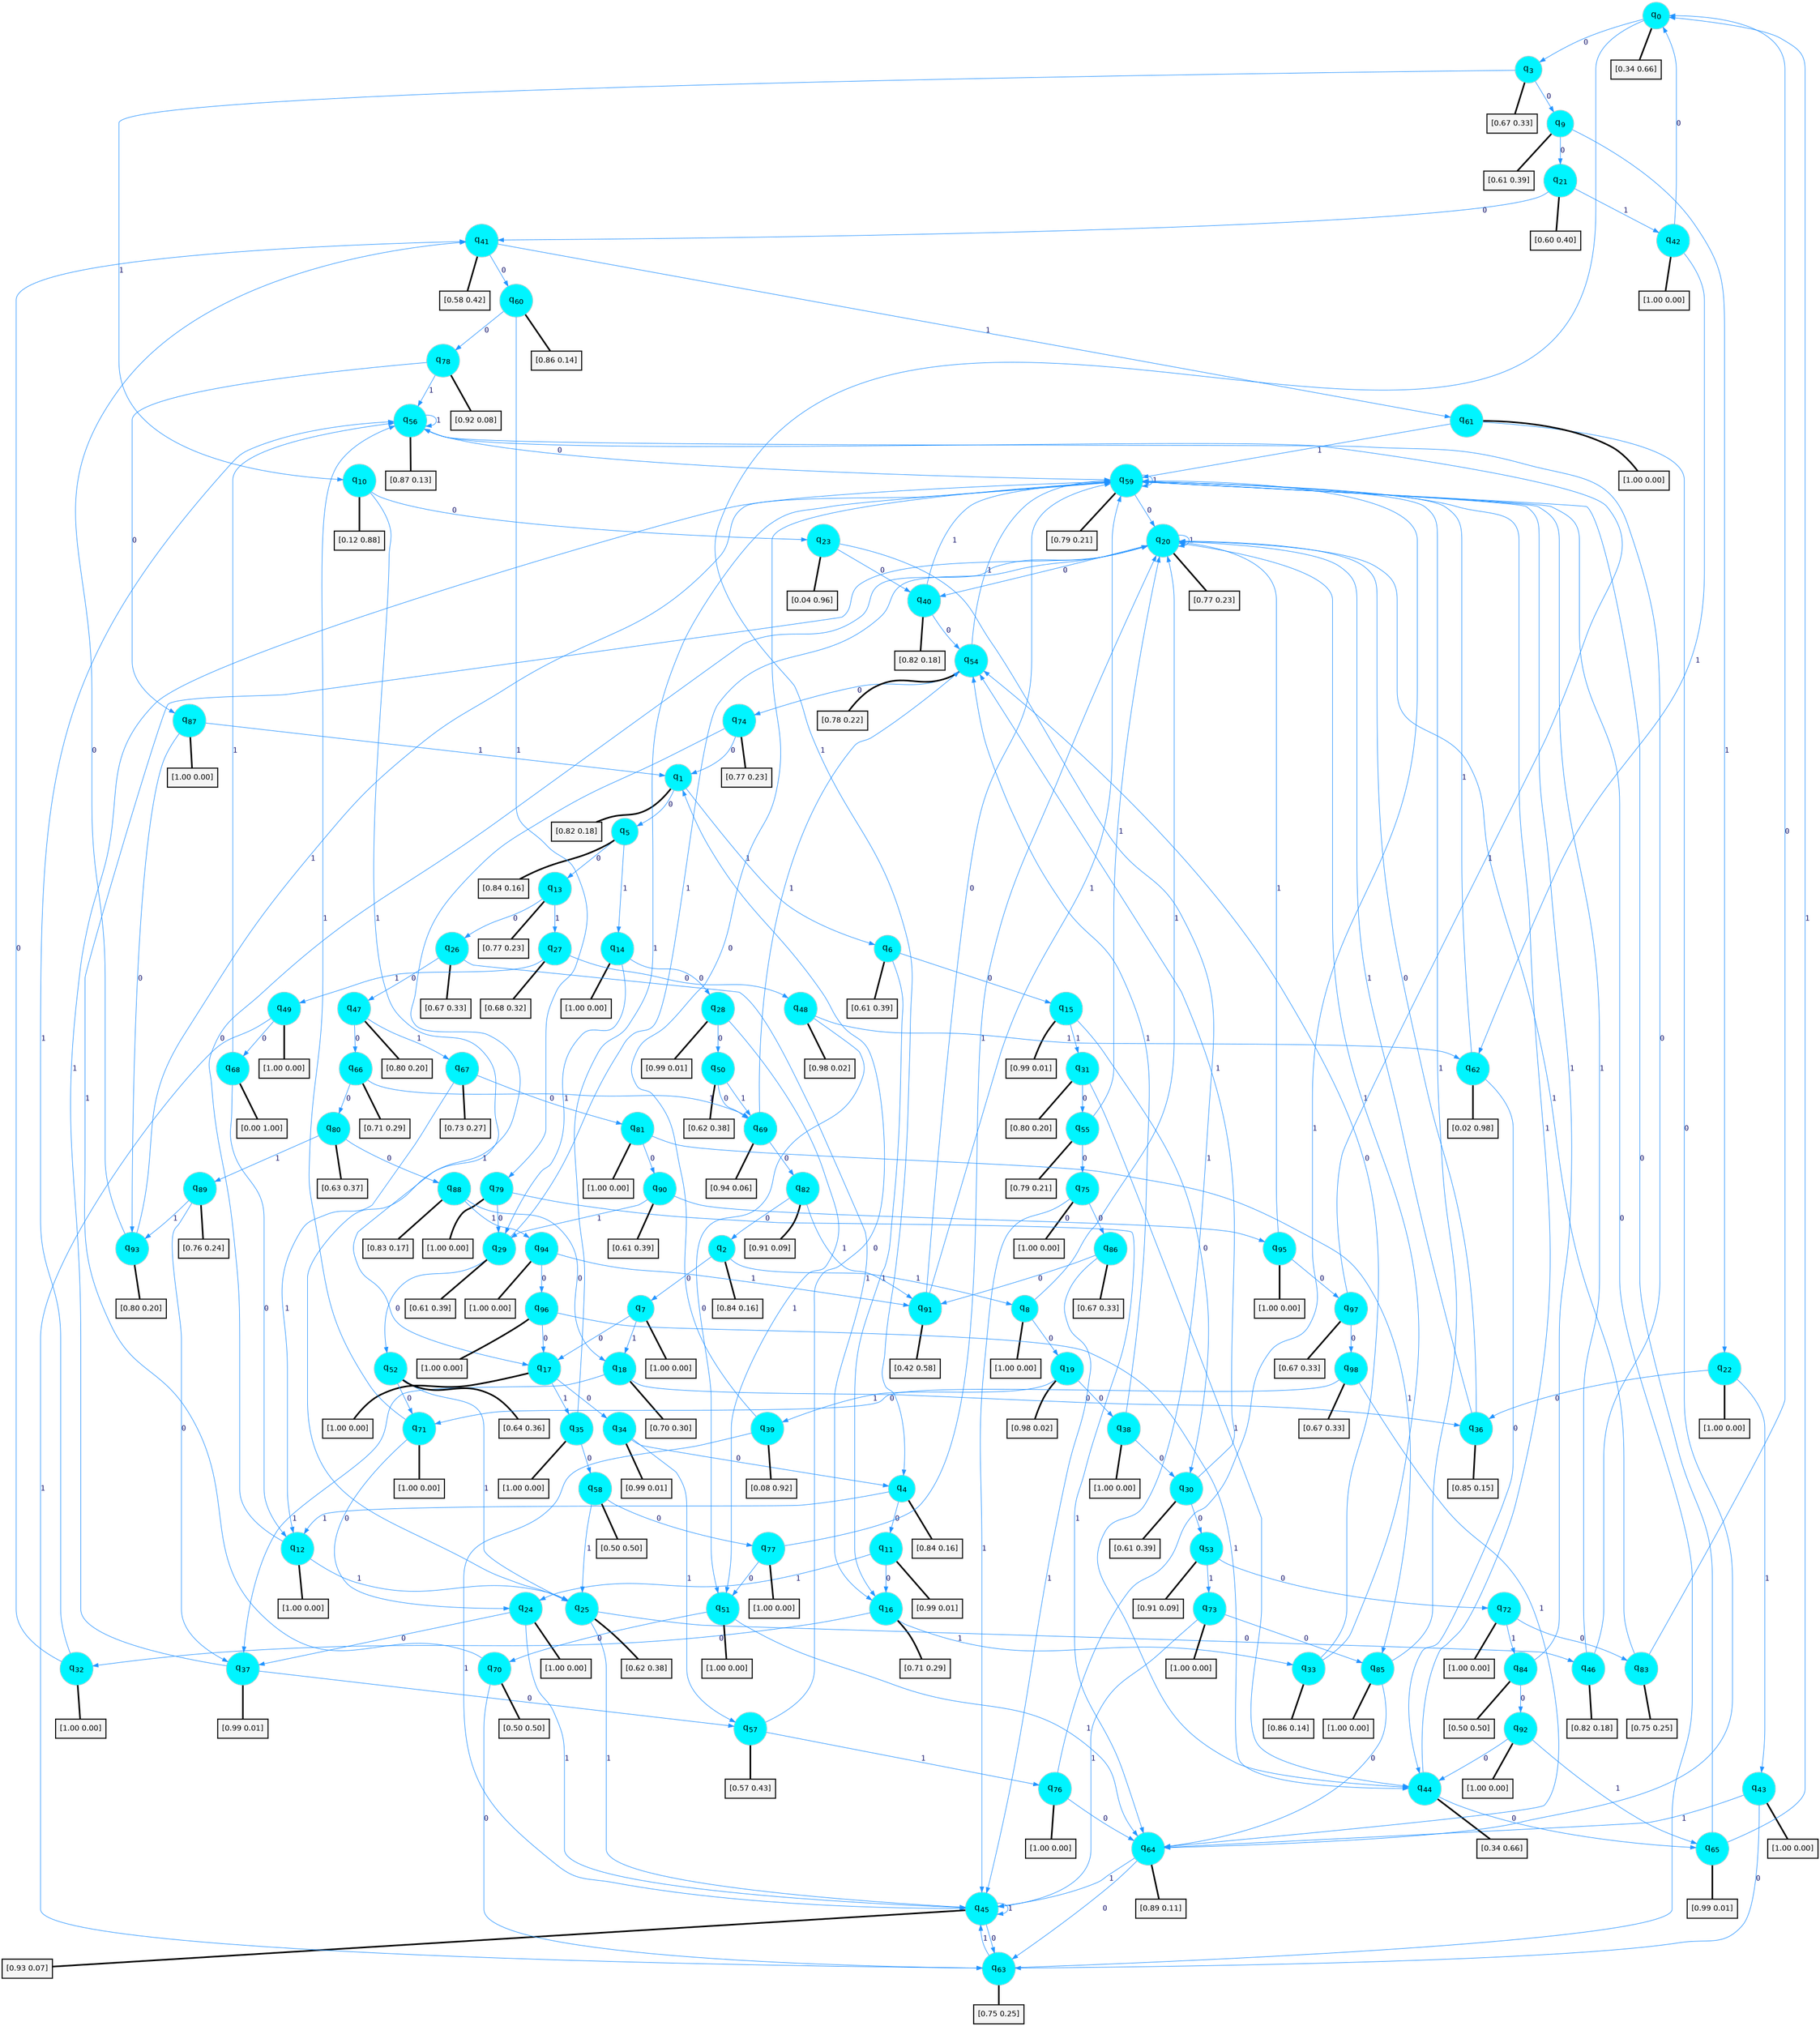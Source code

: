 digraph G {
graph [
bgcolor=transparent, dpi=300, rankdir=TD, size="40,25"];
node [
color=gray, fillcolor=turquoise1, fontcolor=black, fontname=Helvetica, fontsize=16, fontweight=bold, shape=circle, style=filled];
edge [
arrowsize=1, color=dodgerblue1, fontcolor=midnightblue, fontname=courier, fontweight=bold, penwidth=1, style=solid, weight=20];
0[label=<q<SUB>0</SUB>>];
1[label=<q<SUB>1</SUB>>];
2[label=<q<SUB>2</SUB>>];
3[label=<q<SUB>3</SUB>>];
4[label=<q<SUB>4</SUB>>];
5[label=<q<SUB>5</SUB>>];
6[label=<q<SUB>6</SUB>>];
7[label=<q<SUB>7</SUB>>];
8[label=<q<SUB>8</SUB>>];
9[label=<q<SUB>9</SUB>>];
10[label=<q<SUB>10</SUB>>];
11[label=<q<SUB>11</SUB>>];
12[label=<q<SUB>12</SUB>>];
13[label=<q<SUB>13</SUB>>];
14[label=<q<SUB>14</SUB>>];
15[label=<q<SUB>15</SUB>>];
16[label=<q<SUB>16</SUB>>];
17[label=<q<SUB>17</SUB>>];
18[label=<q<SUB>18</SUB>>];
19[label=<q<SUB>19</SUB>>];
20[label=<q<SUB>20</SUB>>];
21[label=<q<SUB>21</SUB>>];
22[label=<q<SUB>22</SUB>>];
23[label=<q<SUB>23</SUB>>];
24[label=<q<SUB>24</SUB>>];
25[label=<q<SUB>25</SUB>>];
26[label=<q<SUB>26</SUB>>];
27[label=<q<SUB>27</SUB>>];
28[label=<q<SUB>28</SUB>>];
29[label=<q<SUB>29</SUB>>];
30[label=<q<SUB>30</SUB>>];
31[label=<q<SUB>31</SUB>>];
32[label=<q<SUB>32</SUB>>];
33[label=<q<SUB>33</SUB>>];
34[label=<q<SUB>34</SUB>>];
35[label=<q<SUB>35</SUB>>];
36[label=<q<SUB>36</SUB>>];
37[label=<q<SUB>37</SUB>>];
38[label=<q<SUB>38</SUB>>];
39[label=<q<SUB>39</SUB>>];
40[label=<q<SUB>40</SUB>>];
41[label=<q<SUB>41</SUB>>];
42[label=<q<SUB>42</SUB>>];
43[label=<q<SUB>43</SUB>>];
44[label=<q<SUB>44</SUB>>];
45[label=<q<SUB>45</SUB>>];
46[label=<q<SUB>46</SUB>>];
47[label=<q<SUB>47</SUB>>];
48[label=<q<SUB>48</SUB>>];
49[label=<q<SUB>49</SUB>>];
50[label=<q<SUB>50</SUB>>];
51[label=<q<SUB>51</SUB>>];
52[label=<q<SUB>52</SUB>>];
53[label=<q<SUB>53</SUB>>];
54[label=<q<SUB>54</SUB>>];
55[label=<q<SUB>55</SUB>>];
56[label=<q<SUB>56</SUB>>];
57[label=<q<SUB>57</SUB>>];
58[label=<q<SUB>58</SUB>>];
59[label=<q<SUB>59</SUB>>];
60[label=<q<SUB>60</SUB>>];
61[label=<q<SUB>61</SUB>>];
62[label=<q<SUB>62</SUB>>];
63[label=<q<SUB>63</SUB>>];
64[label=<q<SUB>64</SUB>>];
65[label=<q<SUB>65</SUB>>];
66[label=<q<SUB>66</SUB>>];
67[label=<q<SUB>67</SUB>>];
68[label=<q<SUB>68</SUB>>];
69[label=<q<SUB>69</SUB>>];
70[label=<q<SUB>70</SUB>>];
71[label=<q<SUB>71</SUB>>];
72[label=<q<SUB>72</SUB>>];
73[label=<q<SUB>73</SUB>>];
74[label=<q<SUB>74</SUB>>];
75[label=<q<SUB>75</SUB>>];
76[label=<q<SUB>76</SUB>>];
77[label=<q<SUB>77</SUB>>];
78[label=<q<SUB>78</SUB>>];
79[label=<q<SUB>79</SUB>>];
80[label=<q<SUB>80</SUB>>];
81[label=<q<SUB>81</SUB>>];
82[label=<q<SUB>82</SUB>>];
83[label=<q<SUB>83</SUB>>];
84[label=<q<SUB>84</SUB>>];
85[label=<q<SUB>85</SUB>>];
86[label=<q<SUB>86</SUB>>];
87[label=<q<SUB>87</SUB>>];
88[label=<q<SUB>88</SUB>>];
89[label=<q<SUB>89</SUB>>];
90[label=<q<SUB>90</SUB>>];
91[label=<q<SUB>91</SUB>>];
92[label=<q<SUB>92</SUB>>];
93[label=<q<SUB>93</SUB>>];
94[label=<q<SUB>94</SUB>>];
95[label=<q<SUB>95</SUB>>];
96[label=<q<SUB>96</SUB>>];
97[label=<q<SUB>97</SUB>>];
98[label=<q<SUB>98</SUB>>];
99[label="[0.34 0.66]", shape=box,fontcolor=black, fontname=Helvetica, fontsize=14, penwidth=2, fillcolor=whitesmoke,color=black];
100[label="[0.82 0.18]", shape=box,fontcolor=black, fontname=Helvetica, fontsize=14, penwidth=2, fillcolor=whitesmoke,color=black];
101[label="[0.84 0.16]", shape=box,fontcolor=black, fontname=Helvetica, fontsize=14, penwidth=2, fillcolor=whitesmoke,color=black];
102[label="[0.67 0.33]", shape=box,fontcolor=black, fontname=Helvetica, fontsize=14, penwidth=2, fillcolor=whitesmoke,color=black];
103[label="[0.84 0.16]", shape=box,fontcolor=black, fontname=Helvetica, fontsize=14, penwidth=2, fillcolor=whitesmoke,color=black];
104[label="[0.84 0.16]", shape=box,fontcolor=black, fontname=Helvetica, fontsize=14, penwidth=2, fillcolor=whitesmoke,color=black];
105[label="[0.61 0.39]", shape=box,fontcolor=black, fontname=Helvetica, fontsize=14, penwidth=2, fillcolor=whitesmoke,color=black];
106[label="[1.00 0.00]", shape=box,fontcolor=black, fontname=Helvetica, fontsize=14, penwidth=2, fillcolor=whitesmoke,color=black];
107[label="[1.00 0.00]", shape=box,fontcolor=black, fontname=Helvetica, fontsize=14, penwidth=2, fillcolor=whitesmoke,color=black];
108[label="[0.61 0.39]", shape=box,fontcolor=black, fontname=Helvetica, fontsize=14, penwidth=2, fillcolor=whitesmoke,color=black];
109[label="[0.12 0.88]", shape=box,fontcolor=black, fontname=Helvetica, fontsize=14, penwidth=2, fillcolor=whitesmoke,color=black];
110[label="[0.99 0.01]", shape=box,fontcolor=black, fontname=Helvetica, fontsize=14, penwidth=2, fillcolor=whitesmoke,color=black];
111[label="[1.00 0.00]", shape=box,fontcolor=black, fontname=Helvetica, fontsize=14, penwidth=2, fillcolor=whitesmoke,color=black];
112[label="[0.77 0.23]", shape=box,fontcolor=black, fontname=Helvetica, fontsize=14, penwidth=2, fillcolor=whitesmoke,color=black];
113[label="[1.00 0.00]", shape=box,fontcolor=black, fontname=Helvetica, fontsize=14, penwidth=2, fillcolor=whitesmoke,color=black];
114[label="[0.99 0.01]", shape=box,fontcolor=black, fontname=Helvetica, fontsize=14, penwidth=2, fillcolor=whitesmoke,color=black];
115[label="[0.71 0.29]", shape=box,fontcolor=black, fontname=Helvetica, fontsize=14, penwidth=2, fillcolor=whitesmoke,color=black];
116[label="[1.00 0.00]", shape=box,fontcolor=black, fontname=Helvetica, fontsize=14, penwidth=2, fillcolor=whitesmoke,color=black];
117[label="[0.70 0.30]", shape=box,fontcolor=black, fontname=Helvetica, fontsize=14, penwidth=2, fillcolor=whitesmoke,color=black];
118[label="[0.98 0.02]", shape=box,fontcolor=black, fontname=Helvetica, fontsize=14, penwidth=2, fillcolor=whitesmoke,color=black];
119[label="[0.77 0.23]", shape=box,fontcolor=black, fontname=Helvetica, fontsize=14, penwidth=2, fillcolor=whitesmoke,color=black];
120[label="[0.60 0.40]", shape=box,fontcolor=black, fontname=Helvetica, fontsize=14, penwidth=2, fillcolor=whitesmoke,color=black];
121[label="[1.00 0.00]", shape=box,fontcolor=black, fontname=Helvetica, fontsize=14, penwidth=2, fillcolor=whitesmoke,color=black];
122[label="[0.04 0.96]", shape=box,fontcolor=black, fontname=Helvetica, fontsize=14, penwidth=2, fillcolor=whitesmoke,color=black];
123[label="[1.00 0.00]", shape=box,fontcolor=black, fontname=Helvetica, fontsize=14, penwidth=2, fillcolor=whitesmoke,color=black];
124[label="[0.62 0.38]", shape=box,fontcolor=black, fontname=Helvetica, fontsize=14, penwidth=2, fillcolor=whitesmoke,color=black];
125[label="[0.67 0.33]", shape=box,fontcolor=black, fontname=Helvetica, fontsize=14, penwidth=2, fillcolor=whitesmoke,color=black];
126[label="[0.68 0.32]", shape=box,fontcolor=black, fontname=Helvetica, fontsize=14, penwidth=2, fillcolor=whitesmoke,color=black];
127[label="[0.99 0.01]", shape=box,fontcolor=black, fontname=Helvetica, fontsize=14, penwidth=2, fillcolor=whitesmoke,color=black];
128[label="[0.61 0.39]", shape=box,fontcolor=black, fontname=Helvetica, fontsize=14, penwidth=2, fillcolor=whitesmoke,color=black];
129[label="[0.61 0.39]", shape=box,fontcolor=black, fontname=Helvetica, fontsize=14, penwidth=2, fillcolor=whitesmoke,color=black];
130[label="[0.80 0.20]", shape=box,fontcolor=black, fontname=Helvetica, fontsize=14, penwidth=2, fillcolor=whitesmoke,color=black];
131[label="[1.00 0.00]", shape=box,fontcolor=black, fontname=Helvetica, fontsize=14, penwidth=2, fillcolor=whitesmoke,color=black];
132[label="[0.86 0.14]", shape=box,fontcolor=black, fontname=Helvetica, fontsize=14, penwidth=2, fillcolor=whitesmoke,color=black];
133[label="[0.99 0.01]", shape=box,fontcolor=black, fontname=Helvetica, fontsize=14, penwidth=2, fillcolor=whitesmoke,color=black];
134[label="[1.00 0.00]", shape=box,fontcolor=black, fontname=Helvetica, fontsize=14, penwidth=2, fillcolor=whitesmoke,color=black];
135[label="[0.85 0.15]", shape=box,fontcolor=black, fontname=Helvetica, fontsize=14, penwidth=2, fillcolor=whitesmoke,color=black];
136[label="[0.99 0.01]", shape=box,fontcolor=black, fontname=Helvetica, fontsize=14, penwidth=2, fillcolor=whitesmoke,color=black];
137[label="[1.00 0.00]", shape=box,fontcolor=black, fontname=Helvetica, fontsize=14, penwidth=2, fillcolor=whitesmoke,color=black];
138[label="[0.08 0.92]", shape=box,fontcolor=black, fontname=Helvetica, fontsize=14, penwidth=2, fillcolor=whitesmoke,color=black];
139[label="[0.82 0.18]", shape=box,fontcolor=black, fontname=Helvetica, fontsize=14, penwidth=2, fillcolor=whitesmoke,color=black];
140[label="[0.58 0.42]", shape=box,fontcolor=black, fontname=Helvetica, fontsize=14, penwidth=2, fillcolor=whitesmoke,color=black];
141[label="[1.00 0.00]", shape=box,fontcolor=black, fontname=Helvetica, fontsize=14, penwidth=2, fillcolor=whitesmoke,color=black];
142[label="[1.00 0.00]", shape=box,fontcolor=black, fontname=Helvetica, fontsize=14, penwidth=2, fillcolor=whitesmoke,color=black];
143[label="[0.34 0.66]", shape=box,fontcolor=black, fontname=Helvetica, fontsize=14, penwidth=2, fillcolor=whitesmoke,color=black];
144[label="[0.93 0.07]", shape=box,fontcolor=black, fontname=Helvetica, fontsize=14, penwidth=2, fillcolor=whitesmoke,color=black];
145[label="[0.82 0.18]", shape=box,fontcolor=black, fontname=Helvetica, fontsize=14, penwidth=2, fillcolor=whitesmoke,color=black];
146[label="[0.80 0.20]", shape=box,fontcolor=black, fontname=Helvetica, fontsize=14, penwidth=2, fillcolor=whitesmoke,color=black];
147[label="[0.98 0.02]", shape=box,fontcolor=black, fontname=Helvetica, fontsize=14, penwidth=2, fillcolor=whitesmoke,color=black];
148[label="[1.00 0.00]", shape=box,fontcolor=black, fontname=Helvetica, fontsize=14, penwidth=2, fillcolor=whitesmoke,color=black];
149[label="[0.62 0.38]", shape=box,fontcolor=black, fontname=Helvetica, fontsize=14, penwidth=2, fillcolor=whitesmoke,color=black];
150[label="[1.00 0.00]", shape=box,fontcolor=black, fontname=Helvetica, fontsize=14, penwidth=2, fillcolor=whitesmoke,color=black];
151[label="[0.64 0.36]", shape=box,fontcolor=black, fontname=Helvetica, fontsize=14, penwidth=2, fillcolor=whitesmoke,color=black];
152[label="[0.91 0.09]", shape=box,fontcolor=black, fontname=Helvetica, fontsize=14, penwidth=2, fillcolor=whitesmoke,color=black];
153[label="[0.78 0.22]", shape=box,fontcolor=black, fontname=Helvetica, fontsize=14, penwidth=2, fillcolor=whitesmoke,color=black];
154[label="[0.79 0.21]", shape=box,fontcolor=black, fontname=Helvetica, fontsize=14, penwidth=2, fillcolor=whitesmoke,color=black];
155[label="[0.87 0.13]", shape=box,fontcolor=black, fontname=Helvetica, fontsize=14, penwidth=2, fillcolor=whitesmoke,color=black];
156[label="[0.57 0.43]", shape=box,fontcolor=black, fontname=Helvetica, fontsize=14, penwidth=2, fillcolor=whitesmoke,color=black];
157[label="[0.50 0.50]", shape=box,fontcolor=black, fontname=Helvetica, fontsize=14, penwidth=2, fillcolor=whitesmoke,color=black];
158[label="[0.79 0.21]", shape=box,fontcolor=black, fontname=Helvetica, fontsize=14, penwidth=2, fillcolor=whitesmoke,color=black];
159[label="[0.86 0.14]", shape=box,fontcolor=black, fontname=Helvetica, fontsize=14, penwidth=2, fillcolor=whitesmoke,color=black];
160[label="[1.00 0.00]", shape=box,fontcolor=black, fontname=Helvetica, fontsize=14, penwidth=2, fillcolor=whitesmoke,color=black];
161[label="[0.02 0.98]", shape=box,fontcolor=black, fontname=Helvetica, fontsize=14, penwidth=2, fillcolor=whitesmoke,color=black];
162[label="[0.75 0.25]", shape=box,fontcolor=black, fontname=Helvetica, fontsize=14, penwidth=2, fillcolor=whitesmoke,color=black];
163[label="[0.89 0.11]", shape=box,fontcolor=black, fontname=Helvetica, fontsize=14, penwidth=2, fillcolor=whitesmoke,color=black];
164[label="[0.99 0.01]", shape=box,fontcolor=black, fontname=Helvetica, fontsize=14, penwidth=2, fillcolor=whitesmoke,color=black];
165[label="[0.71 0.29]", shape=box,fontcolor=black, fontname=Helvetica, fontsize=14, penwidth=2, fillcolor=whitesmoke,color=black];
166[label="[0.73 0.27]", shape=box,fontcolor=black, fontname=Helvetica, fontsize=14, penwidth=2, fillcolor=whitesmoke,color=black];
167[label="[0.00 1.00]", shape=box,fontcolor=black, fontname=Helvetica, fontsize=14, penwidth=2, fillcolor=whitesmoke,color=black];
168[label="[0.94 0.06]", shape=box,fontcolor=black, fontname=Helvetica, fontsize=14, penwidth=2, fillcolor=whitesmoke,color=black];
169[label="[0.50 0.50]", shape=box,fontcolor=black, fontname=Helvetica, fontsize=14, penwidth=2, fillcolor=whitesmoke,color=black];
170[label="[1.00 0.00]", shape=box,fontcolor=black, fontname=Helvetica, fontsize=14, penwidth=2, fillcolor=whitesmoke,color=black];
171[label="[1.00 0.00]", shape=box,fontcolor=black, fontname=Helvetica, fontsize=14, penwidth=2, fillcolor=whitesmoke,color=black];
172[label="[1.00 0.00]", shape=box,fontcolor=black, fontname=Helvetica, fontsize=14, penwidth=2, fillcolor=whitesmoke,color=black];
173[label="[0.77 0.23]", shape=box,fontcolor=black, fontname=Helvetica, fontsize=14, penwidth=2, fillcolor=whitesmoke,color=black];
174[label="[1.00 0.00]", shape=box,fontcolor=black, fontname=Helvetica, fontsize=14, penwidth=2, fillcolor=whitesmoke,color=black];
175[label="[1.00 0.00]", shape=box,fontcolor=black, fontname=Helvetica, fontsize=14, penwidth=2, fillcolor=whitesmoke,color=black];
176[label="[1.00 0.00]", shape=box,fontcolor=black, fontname=Helvetica, fontsize=14, penwidth=2, fillcolor=whitesmoke,color=black];
177[label="[0.92 0.08]", shape=box,fontcolor=black, fontname=Helvetica, fontsize=14, penwidth=2, fillcolor=whitesmoke,color=black];
178[label="[1.00 0.00]", shape=box,fontcolor=black, fontname=Helvetica, fontsize=14, penwidth=2, fillcolor=whitesmoke,color=black];
179[label="[0.63 0.37]", shape=box,fontcolor=black, fontname=Helvetica, fontsize=14, penwidth=2, fillcolor=whitesmoke,color=black];
180[label="[1.00 0.00]", shape=box,fontcolor=black, fontname=Helvetica, fontsize=14, penwidth=2, fillcolor=whitesmoke,color=black];
181[label="[0.91 0.09]", shape=box,fontcolor=black, fontname=Helvetica, fontsize=14, penwidth=2, fillcolor=whitesmoke,color=black];
182[label="[0.75 0.25]", shape=box,fontcolor=black, fontname=Helvetica, fontsize=14, penwidth=2, fillcolor=whitesmoke,color=black];
183[label="[0.50 0.50]", shape=box,fontcolor=black, fontname=Helvetica, fontsize=14, penwidth=2, fillcolor=whitesmoke,color=black];
184[label="[1.00 0.00]", shape=box,fontcolor=black, fontname=Helvetica, fontsize=14, penwidth=2, fillcolor=whitesmoke,color=black];
185[label="[0.67 0.33]", shape=box,fontcolor=black, fontname=Helvetica, fontsize=14, penwidth=2, fillcolor=whitesmoke,color=black];
186[label="[1.00 0.00]", shape=box,fontcolor=black, fontname=Helvetica, fontsize=14, penwidth=2, fillcolor=whitesmoke,color=black];
187[label="[0.83 0.17]", shape=box,fontcolor=black, fontname=Helvetica, fontsize=14, penwidth=2, fillcolor=whitesmoke,color=black];
188[label="[0.76 0.24]", shape=box,fontcolor=black, fontname=Helvetica, fontsize=14, penwidth=2, fillcolor=whitesmoke,color=black];
189[label="[0.61 0.39]", shape=box,fontcolor=black, fontname=Helvetica, fontsize=14, penwidth=2, fillcolor=whitesmoke,color=black];
190[label="[0.42 0.58]", shape=box,fontcolor=black, fontname=Helvetica, fontsize=14, penwidth=2, fillcolor=whitesmoke,color=black];
191[label="[1.00 0.00]", shape=box,fontcolor=black, fontname=Helvetica, fontsize=14, penwidth=2, fillcolor=whitesmoke,color=black];
192[label="[0.80 0.20]", shape=box,fontcolor=black, fontname=Helvetica, fontsize=14, penwidth=2, fillcolor=whitesmoke,color=black];
193[label="[1.00 0.00]", shape=box,fontcolor=black, fontname=Helvetica, fontsize=14, penwidth=2, fillcolor=whitesmoke,color=black];
194[label="[1.00 0.00]", shape=box,fontcolor=black, fontname=Helvetica, fontsize=14, penwidth=2, fillcolor=whitesmoke,color=black];
195[label="[1.00 0.00]", shape=box,fontcolor=black, fontname=Helvetica, fontsize=14, penwidth=2, fillcolor=whitesmoke,color=black];
196[label="[0.67 0.33]", shape=box,fontcolor=black, fontname=Helvetica, fontsize=14, penwidth=2, fillcolor=whitesmoke,color=black];
197[label="[0.67 0.33]", shape=box,fontcolor=black, fontname=Helvetica, fontsize=14, penwidth=2, fillcolor=whitesmoke,color=black];
0->3 [label=0];
0->4 [label=1];
0->99 [arrowhead=none, penwidth=3,color=black];
1->5 [label=0];
1->6 [label=1];
1->100 [arrowhead=none, penwidth=3,color=black];
2->7 [label=0];
2->8 [label=1];
2->101 [arrowhead=none, penwidth=3,color=black];
3->9 [label=0];
3->10 [label=1];
3->102 [arrowhead=none, penwidth=3,color=black];
4->11 [label=0];
4->12 [label=1];
4->103 [arrowhead=none, penwidth=3,color=black];
5->13 [label=0];
5->14 [label=1];
5->104 [arrowhead=none, penwidth=3,color=black];
6->15 [label=0];
6->16 [label=1];
6->105 [arrowhead=none, penwidth=3,color=black];
7->17 [label=0];
7->18 [label=1];
7->106 [arrowhead=none, penwidth=3,color=black];
8->19 [label=0];
8->20 [label=1];
8->107 [arrowhead=none, penwidth=3,color=black];
9->21 [label=0];
9->22 [label=1];
9->108 [arrowhead=none, penwidth=3,color=black];
10->23 [label=0];
10->17 [label=1];
10->109 [arrowhead=none, penwidth=3,color=black];
11->16 [label=0];
11->24 [label=1];
11->110 [arrowhead=none, penwidth=3,color=black];
12->20 [label=0];
12->25 [label=1];
12->111 [arrowhead=none, penwidth=3,color=black];
13->26 [label=0];
13->27 [label=1];
13->112 [arrowhead=none, penwidth=3,color=black];
14->28 [label=0];
14->29 [label=1];
14->113 [arrowhead=none, penwidth=3,color=black];
15->30 [label=0];
15->31 [label=1];
15->114 [arrowhead=none, penwidth=3,color=black];
16->32 [label=0];
16->33 [label=1];
16->115 [arrowhead=none, penwidth=3,color=black];
17->34 [label=0];
17->35 [label=1];
17->116 [arrowhead=none, penwidth=3,color=black];
18->36 [label=0];
18->37 [label=1];
18->117 [arrowhead=none, penwidth=3,color=black];
19->38 [label=0];
19->39 [label=1];
19->118 [arrowhead=none, penwidth=3,color=black];
20->40 [label=0];
20->20 [label=1];
20->119 [arrowhead=none, penwidth=3,color=black];
21->41 [label=0];
21->42 [label=1];
21->120 [arrowhead=none, penwidth=3,color=black];
22->36 [label=0];
22->43 [label=1];
22->121 [arrowhead=none, penwidth=3,color=black];
23->40 [label=0];
23->44 [label=1];
23->122 [arrowhead=none, penwidth=3,color=black];
24->37 [label=0];
24->45 [label=1];
24->123 [arrowhead=none, penwidth=3,color=black];
25->46 [label=0];
25->45 [label=1];
25->124 [arrowhead=none, penwidth=3,color=black];
26->47 [label=0];
26->16 [label=1];
26->125 [arrowhead=none, penwidth=3,color=black];
27->48 [label=0];
27->49 [label=1];
27->126 [arrowhead=none, penwidth=3,color=black];
28->50 [label=0];
28->51 [label=1];
28->127 [arrowhead=none, penwidth=3,color=black];
29->52 [label=0];
29->20 [label=1];
29->128 [arrowhead=none, penwidth=3,color=black];
30->53 [label=0];
30->54 [label=1];
30->129 [arrowhead=none, penwidth=3,color=black];
31->55 [label=0];
31->44 [label=1];
31->130 [arrowhead=none, penwidth=3,color=black];
32->41 [label=0];
32->56 [label=1];
32->131 [arrowhead=none, penwidth=3,color=black];
33->54 [label=0];
33->20 [label=1];
33->132 [arrowhead=none, penwidth=3,color=black];
34->4 [label=0];
34->57 [label=1];
34->133 [arrowhead=none, penwidth=3,color=black];
35->58 [label=0];
35->59 [label=1];
35->134 [arrowhead=none, penwidth=3,color=black];
36->20 [label=0];
36->20 [label=1];
36->135 [arrowhead=none, penwidth=3,color=black];
37->57 [label=0];
37->59 [label=1];
37->136 [arrowhead=none, penwidth=3,color=black];
38->30 [label=0];
38->54 [label=1];
38->137 [arrowhead=none, penwidth=3,color=black];
39->59 [label=0];
39->45 [label=1];
39->138 [arrowhead=none, penwidth=3,color=black];
40->54 [label=0];
40->59 [label=1];
40->139 [arrowhead=none, penwidth=3,color=black];
41->60 [label=0];
41->61 [label=1];
41->140 [arrowhead=none, penwidth=3,color=black];
42->0 [label=0];
42->62 [label=1];
42->141 [arrowhead=none, penwidth=3,color=black];
43->63 [label=0];
43->64 [label=1];
43->142 [arrowhead=none, penwidth=3,color=black];
44->65 [label=0];
44->59 [label=1];
44->143 [arrowhead=none, penwidth=3,color=black];
45->63 [label=0];
45->45 [label=1];
45->144 [arrowhead=none, penwidth=3,color=black];
46->56 [label=0];
46->59 [label=1];
46->145 [arrowhead=none, penwidth=3,color=black];
47->66 [label=0];
47->67 [label=1];
47->146 [arrowhead=none, penwidth=3,color=black];
48->51 [label=0];
48->62 [label=1];
48->147 [arrowhead=none, penwidth=3,color=black];
49->68 [label=0];
49->63 [label=1];
49->148 [arrowhead=none, penwidth=3,color=black];
50->69 [label=0];
50->69 [label=1];
50->149 [arrowhead=none, penwidth=3,color=black];
51->70 [label=0];
51->64 [label=1];
51->150 [arrowhead=none, penwidth=3,color=black];
52->71 [label=0];
52->25 [label=1];
52->151 [arrowhead=none, penwidth=3,color=black];
53->72 [label=0];
53->73 [label=1];
53->152 [arrowhead=none, penwidth=3,color=black];
54->74 [label=0];
54->59 [label=1];
54->153 [arrowhead=none, penwidth=3,color=black];
55->75 [label=0];
55->20 [label=1];
55->154 [arrowhead=none, penwidth=3,color=black];
56->59 [label=0];
56->56 [label=1];
56->155 [arrowhead=none, penwidth=3,color=black];
57->1 [label=0];
57->76 [label=1];
57->156 [arrowhead=none, penwidth=3,color=black];
58->77 [label=0];
58->25 [label=1];
58->157 [arrowhead=none, penwidth=3,color=black];
59->20 [label=0];
59->59 [label=1];
59->158 [arrowhead=none, penwidth=3,color=black];
60->78 [label=0];
60->79 [label=1];
60->159 [arrowhead=none, penwidth=3,color=black];
61->64 [label=0];
61->59 [label=1];
61->160 [arrowhead=none, penwidth=3,color=black];
62->44 [label=0];
62->59 [label=1];
62->161 [arrowhead=none, penwidth=3,color=black];
63->59 [label=0];
63->45 [label=1];
63->162 [arrowhead=none, penwidth=3,color=black];
64->63 [label=0];
64->45 [label=1];
64->163 [arrowhead=none, penwidth=3,color=black];
65->59 [label=0];
65->0 [label=1];
65->164 [arrowhead=none, penwidth=3,color=black];
66->80 [label=0];
66->69 [label=1];
66->165 [arrowhead=none, penwidth=3,color=black];
67->81 [label=0];
67->12 [label=1];
67->166 [arrowhead=none, penwidth=3,color=black];
68->12 [label=0];
68->56 [label=1];
68->167 [arrowhead=none, penwidth=3,color=black];
69->82 [label=0];
69->54 [label=1];
69->168 [arrowhead=none, penwidth=3,color=black];
70->63 [label=0];
70->20 [label=1];
70->169 [arrowhead=none, penwidth=3,color=black];
71->24 [label=0];
71->56 [label=1];
71->170 [arrowhead=none, penwidth=3,color=black];
72->83 [label=0];
72->84 [label=1];
72->171 [arrowhead=none, penwidth=3,color=black];
73->85 [label=0];
73->45 [label=1];
73->172 [arrowhead=none, penwidth=3,color=black];
74->1 [label=0];
74->25 [label=1];
74->173 [arrowhead=none, penwidth=3,color=black];
75->86 [label=0];
75->45 [label=1];
75->174 [arrowhead=none, penwidth=3,color=black];
76->64 [label=0];
76->59 [label=1];
76->175 [arrowhead=none, penwidth=3,color=black];
77->51 [label=0];
77->20 [label=1];
77->176 [arrowhead=none, penwidth=3,color=black];
78->87 [label=0];
78->56 [label=1];
78->177 [arrowhead=none, penwidth=3,color=black];
79->29 [label=0];
79->64 [label=1];
79->178 [arrowhead=none, penwidth=3,color=black];
80->88 [label=0];
80->89 [label=1];
80->179 [arrowhead=none, penwidth=3,color=black];
81->90 [label=0];
81->85 [label=1];
81->180 [arrowhead=none, penwidth=3,color=black];
82->2 [label=0];
82->91 [label=1];
82->181 [arrowhead=none, penwidth=3,color=black];
83->0 [label=0];
83->20 [label=1];
83->182 [arrowhead=none, penwidth=3,color=black];
84->92 [label=0];
84->59 [label=1];
84->183 [arrowhead=none, penwidth=3,color=black];
85->64 [label=0];
85->59 [label=1];
85->184 [arrowhead=none, penwidth=3,color=black];
86->91 [label=0];
86->45 [label=1];
86->185 [arrowhead=none, penwidth=3,color=black];
87->93 [label=0];
87->1 [label=1];
87->186 [arrowhead=none, penwidth=3,color=black];
88->18 [label=0];
88->94 [label=1];
88->187 [arrowhead=none, penwidth=3,color=black];
89->37 [label=0];
89->93 [label=1];
89->188 [arrowhead=none, penwidth=3,color=black];
90->95 [label=0];
90->29 [label=1];
90->189 [arrowhead=none, penwidth=3,color=black];
91->59 [label=0];
91->59 [label=1];
91->190 [arrowhead=none, penwidth=3,color=black];
92->44 [label=0];
92->65 [label=1];
92->191 [arrowhead=none, penwidth=3,color=black];
93->41 [label=0];
93->59 [label=1];
93->192 [arrowhead=none, penwidth=3,color=black];
94->96 [label=0];
94->91 [label=1];
94->193 [arrowhead=none, penwidth=3,color=black];
95->97 [label=0];
95->20 [label=1];
95->194 [arrowhead=none, penwidth=3,color=black];
96->17 [label=0];
96->44 [label=1];
96->195 [arrowhead=none, penwidth=3,color=black];
97->98 [label=0];
97->56 [label=1];
97->196 [arrowhead=none, penwidth=3,color=black];
98->71 [label=0];
98->64 [label=1];
98->197 [arrowhead=none, penwidth=3,color=black];
}
